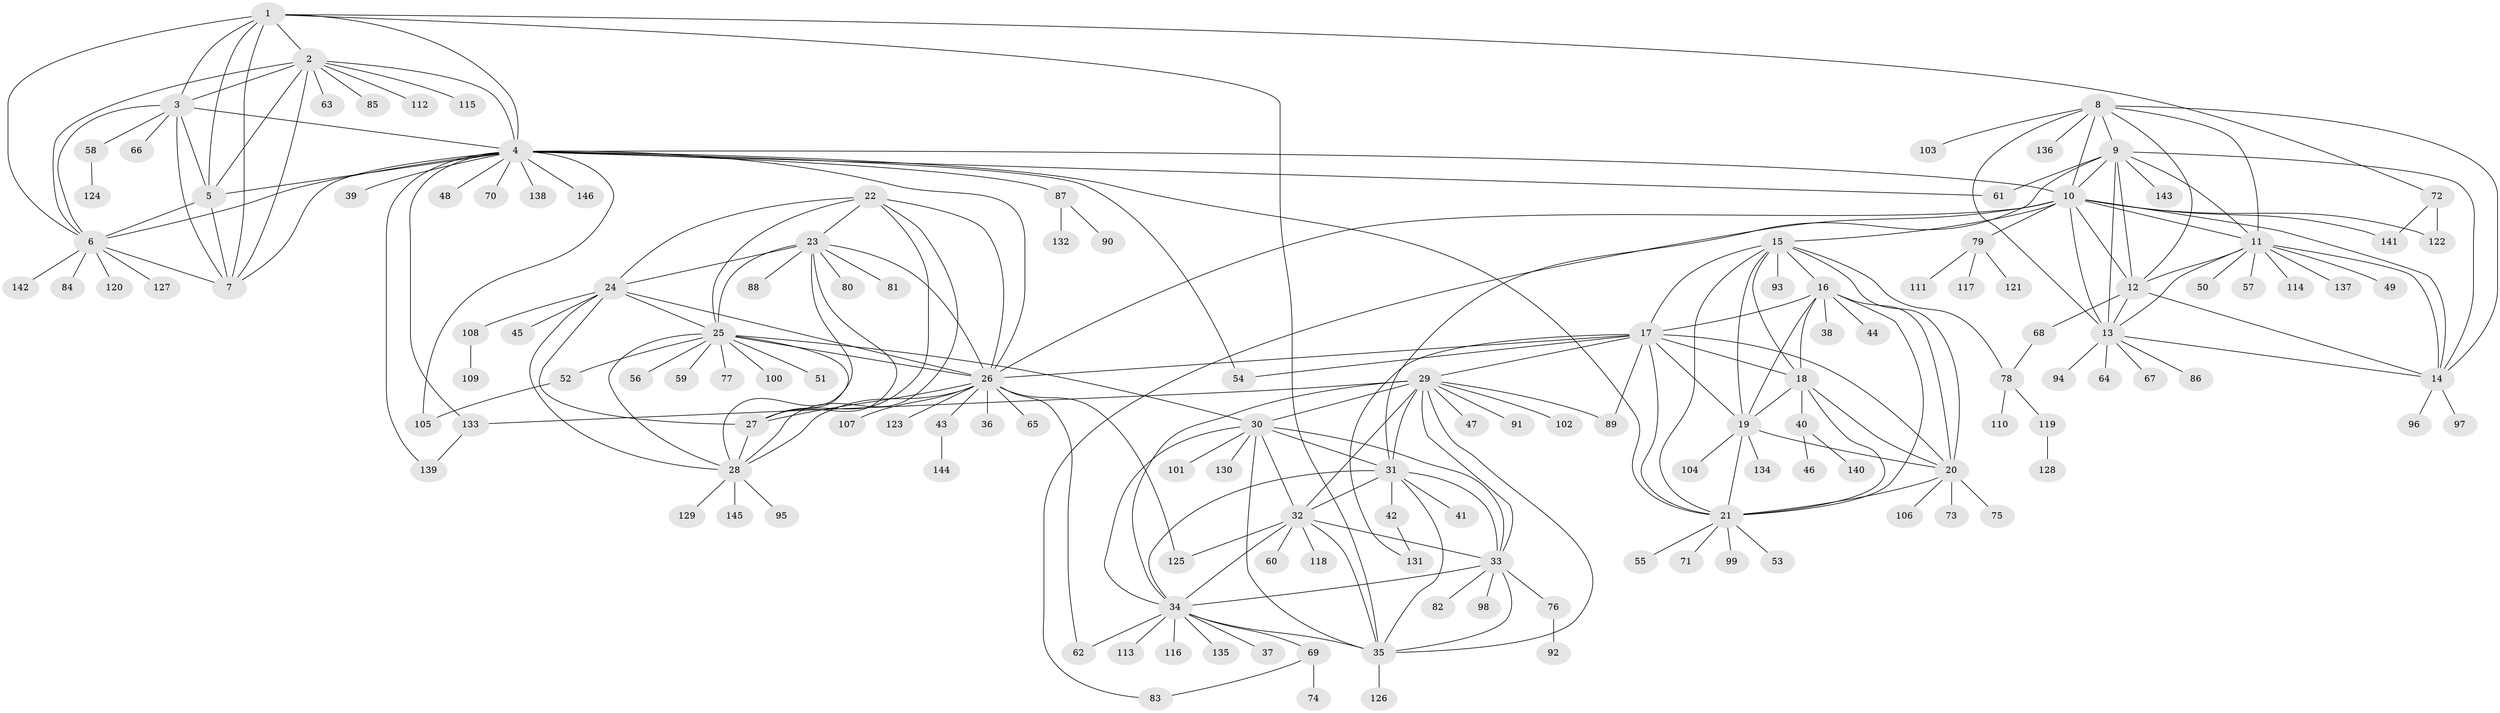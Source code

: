 // coarse degree distribution, {20: 0.008849557522123894, 8: 0.02654867256637168, 6: 0.05309734513274336, 5: 0.02654867256637168, 13: 0.008849557522123894, 12: 0.008849557522123894, 7: 0.035398230088495575, 9: 0.04424778761061947, 10: 0.017699115044247787, 11: 0.008849557522123894, 14: 0.008849557522123894, 1: 0.6017699115044248, 2: 0.12389380530973451, 3: 0.017699115044247787, 4: 0.008849557522123894}
// Generated by graph-tools (version 1.1) at 2025/24/03/03/25 07:24:16]
// undirected, 146 vertices, 239 edges
graph export_dot {
graph [start="1"]
  node [color=gray90,style=filled];
  1;
  2;
  3;
  4;
  5;
  6;
  7;
  8;
  9;
  10;
  11;
  12;
  13;
  14;
  15;
  16;
  17;
  18;
  19;
  20;
  21;
  22;
  23;
  24;
  25;
  26;
  27;
  28;
  29;
  30;
  31;
  32;
  33;
  34;
  35;
  36;
  37;
  38;
  39;
  40;
  41;
  42;
  43;
  44;
  45;
  46;
  47;
  48;
  49;
  50;
  51;
  52;
  53;
  54;
  55;
  56;
  57;
  58;
  59;
  60;
  61;
  62;
  63;
  64;
  65;
  66;
  67;
  68;
  69;
  70;
  71;
  72;
  73;
  74;
  75;
  76;
  77;
  78;
  79;
  80;
  81;
  82;
  83;
  84;
  85;
  86;
  87;
  88;
  89;
  90;
  91;
  92;
  93;
  94;
  95;
  96;
  97;
  98;
  99;
  100;
  101;
  102;
  103;
  104;
  105;
  106;
  107;
  108;
  109;
  110;
  111;
  112;
  113;
  114;
  115;
  116;
  117;
  118;
  119;
  120;
  121;
  122;
  123;
  124;
  125;
  126;
  127;
  128;
  129;
  130;
  131;
  132;
  133;
  134;
  135;
  136;
  137;
  138;
  139;
  140;
  141;
  142;
  143;
  144;
  145;
  146;
  1 -- 2;
  1 -- 3;
  1 -- 4;
  1 -- 5;
  1 -- 6;
  1 -- 7;
  1 -- 35;
  1 -- 72;
  2 -- 3;
  2 -- 4;
  2 -- 5;
  2 -- 6;
  2 -- 7;
  2 -- 63;
  2 -- 85;
  2 -- 112;
  2 -- 115;
  3 -- 4;
  3 -- 5;
  3 -- 6;
  3 -- 7;
  3 -- 58;
  3 -- 66;
  4 -- 5;
  4 -- 6;
  4 -- 7;
  4 -- 10;
  4 -- 21;
  4 -- 26;
  4 -- 39;
  4 -- 48;
  4 -- 54;
  4 -- 61;
  4 -- 70;
  4 -- 87;
  4 -- 105;
  4 -- 133;
  4 -- 138;
  4 -- 139;
  4 -- 146;
  5 -- 6;
  5 -- 7;
  6 -- 7;
  6 -- 84;
  6 -- 120;
  6 -- 127;
  6 -- 142;
  8 -- 9;
  8 -- 10;
  8 -- 11;
  8 -- 12;
  8 -- 13;
  8 -- 14;
  8 -- 103;
  8 -- 136;
  9 -- 10;
  9 -- 11;
  9 -- 12;
  9 -- 13;
  9 -- 14;
  9 -- 31;
  9 -- 61;
  9 -- 143;
  10 -- 11;
  10 -- 12;
  10 -- 13;
  10 -- 14;
  10 -- 15;
  10 -- 26;
  10 -- 79;
  10 -- 83;
  10 -- 122;
  10 -- 141;
  11 -- 12;
  11 -- 13;
  11 -- 14;
  11 -- 49;
  11 -- 50;
  11 -- 57;
  11 -- 114;
  11 -- 137;
  12 -- 13;
  12 -- 14;
  12 -- 68;
  13 -- 14;
  13 -- 64;
  13 -- 67;
  13 -- 86;
  13 -- 94;
  14 -- 96;
  14 -- 97;
  15 -- 16;
  15 -- 17;
  15 -- 18;
  15 -- 19;
  15 -- 20;
  15 -- 21;
  15 -- 78;
  15 -- 93;
  16 -- 17;
  16 -- 18;
  16 -- 19;
  16 -- 20;
  16 -- 21;
  16 -- 38;
  16 -- 44;
  17 -- 18;
  17 -- 19;
  17 -- 20;
  17 -- 21;
  17 -- 26;
  17 -- 29;
  17 -- 54;
  17 -- 89;
  17 -- 131;
  18 -- 19;
  18 -- 20;
  18 -- 21;
  18 -- 40;
  19 -- 20;
  19 -- 21;
  19 -- 104;
  19 -- 134;
  20 -- 21;
  20 -- 73;
  20 -- 75;
  20 -- 106;
  21 -- 53;
  21 -- 55;
  21 -- 71;
  21 -- 99;
  22 -- 23;
  22 -- 24;
  22 -- 25;
  22 -- 26;
  22 -- 27;
  22 -- 28;
  23 -- 24;
  23 -- 25;
  23 -- 26;
  23 -- 27;
  23 -- 28;
  23 -- 80;
  23 -- 81;
  23 -- 88;
  24 -- 25;
  24 -- 26;
  24 -- 27;
  24 -- 28;
  24 -- 45;
  24 -- 108;
  25 -- 26;
  25 -- 27;
  25 -- 28;
  25 -- 30;
  25 -- 51;
  25 -- 52;
  25 -- 56;
  25 -- 59;
  25 -- 77;
  25 -- 100;
  26 -- 27;
  26 -- 28;
  26 -- 36;
  26 -- 43;
  26 -- 62;
  26 -- 65;
  26 -- 107;
  26 -- 123;
  26 -- 125;
  27 -- 28;
  28 -- 95;
  28 -- 129;
  28 -- 145;
  29 -- 30;
  29 -- 31;
  29 -- 32;
  29 -- 33;
  29 -- 34;
  29 -- 35;
  29 -- 47;
  29 -- 89;
  29 -- 91;
  29 -- 102;
  29 -- 133;
  30 -- 31;
  30 -- 32;
  30 -- 33;
  30 -- 34;
  30 -- 35;
  30 -- 101;
  30 -- 130;
  31 -- 32;
  31 -- 33;
  31 -- 34;
  31 -- 35;
  31 -- 41;
  31 -- 42;
  32 -- 33;
  32 -- 34;
  32 -- 35;
  32 -- 60;
  32 -- 118;
  32 -- 125;
  33 -- 34;
  33 -- 35;
  33 -- 76;
  33 -- 82;
  33 -- 98;
  34 -- 35;
  34 -- 37;
  34 -- 62;
  34 -- 69;
  34 -- 113;
  34 -- 116;
  34 -- 135;
  35 -- 126;
  40 -- 46;
  40 -- 140;
  42 -- 131;
  43 -- 144;
  52 -- 105;
  58 -- 124;
  68 -- 78;
  69 -- 74;
  69 -- 83;
  72 -- 122;
  72 -- 141;
  76 -- 92;
  78 -- 110;
  78 -- 119;
  79 -- 111;
  79 -- 117;
  79 -- 121;
  87 -- 90;
  87 -- 132;
  108 -- 109;
  119 -- 128;
  133 -- 139;
}
